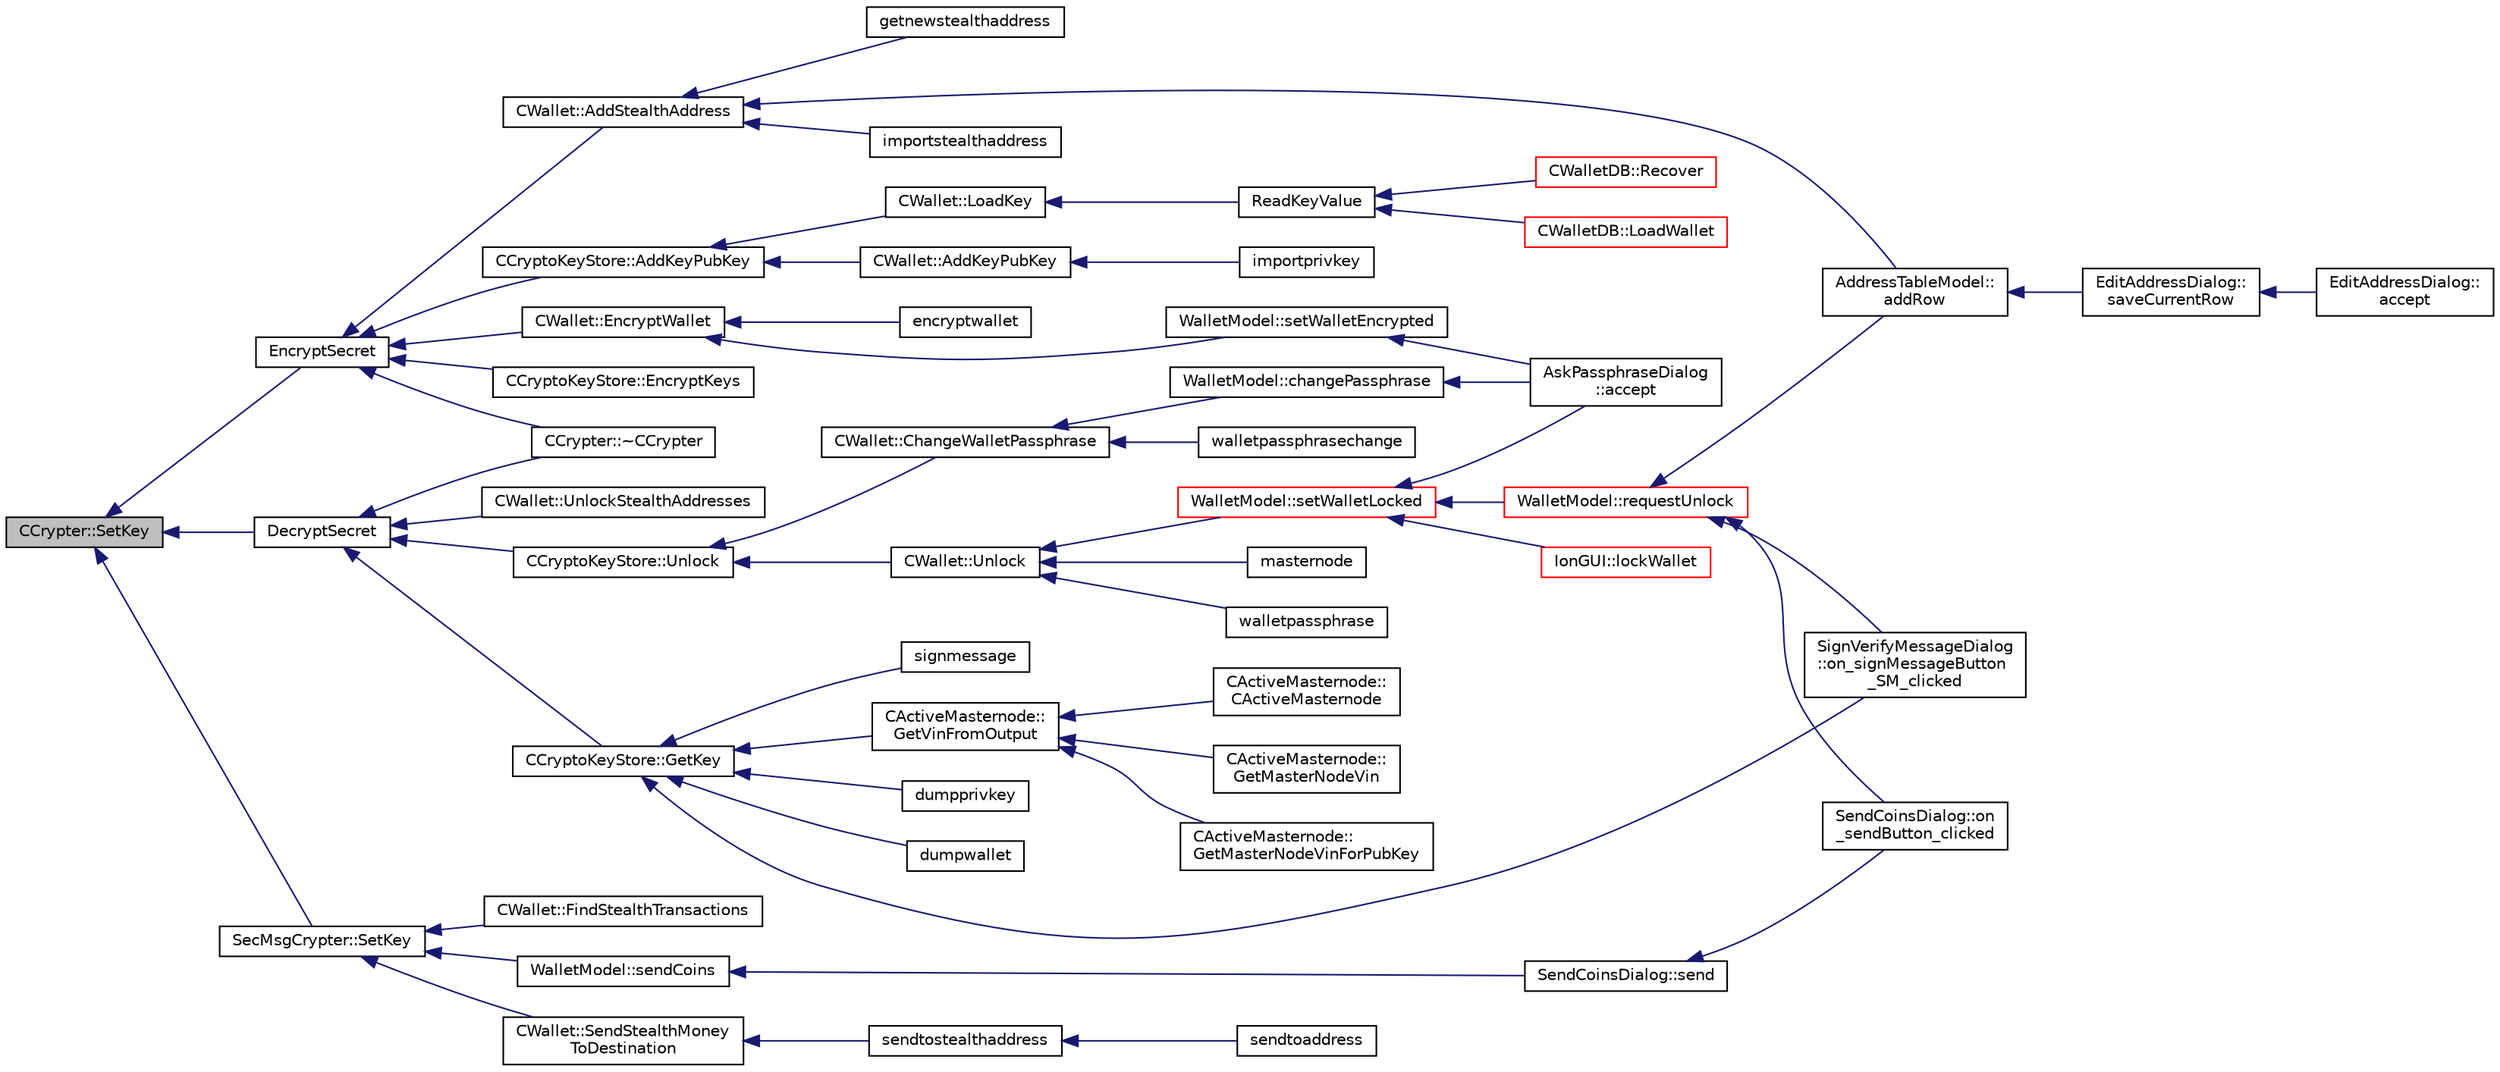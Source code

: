digraph "CCrypter::SetKey"
{
  edge [fontname="Helvetica",fontsize="10",labelfontname="Helvetica",labelfontsize="10"];
  node [fontname="Helvetica",fontsize="10",shape=record];
  rankdir="LR";
  Node97 [label="CCrypter::SetKey",height=0.2,width=0.4,color="black", fillcolor="grey75", style="filled", fontcolor="black"];
  Node97 -> Node98 [dir="back",color="midnightblue",fontsize="10",style="solid",fontname="Helvetica"];
  Node98 [label="EncryptSecret",height=0.2,width=0.4,color="black", fillcolor="white", style="filled",URL="$df/d1f/crypter_8h.html#a4fa4e3134d2b6e4913b9ce6369820697"];
  Node98 -> Node99 [dir="back",color="midnightblue",fontsize="10",style="solid",fontname="Helvetica"];
  Node99 [label="CCryptoKeyStore::AddKeyPubKey",height=0.2,width=0.4,color="black", fillcolor="white", style="filled",URL="$db/dad/class_c_crypto_key_store.html#a340109b8673267676a34664a76ed3274"];
  Node99 -> Node100 [dir="back",color="midnightblue",fontsize="10",style="solid",fontname="Helvetica"];
  Node100 [label="CWallet::AddKeyPubKey",height=0.2,width=0.4,color="black", fillcolor="white", style="filled",URL="$d2/de5/class_c_wallet.html#a3240da36cd717146296969227a3e0bd5"];
  Node100 -> Node101 [dir="back",color="midnightblue",fontsize="10",style="solid",fontname="Helvetica"];
  Node101 [label="importprivkey",height=0.2,width=0.4,color="black", fillcolor="white", style="filled",URL="$dc/dbf/rpcdump_8cpp.html#a3a6fdb974fce01220a895393d444e981"];
  Node99 -> Node102 [dir="back",color="midnightblue",fontsize="10",style="solid",fontname="Helvetica"];
  Node102 [label="CWallet::LoadKey",height=0.2,width=0.4,color="black", fillcolor="white", style="filled",URL="$d2/de5/class_c_wallet.html#a439bab81d7989f91a4f0909960516eea"];
  Node102 -> Node103 [dir="back",color="midnightblue",fontsize="10",style="solid",fontname="Helvetica"];
  Node103 [label="ReadKeyValue",height=0.2,width=0.4,color="black", fillcolor="white", style="filled",URL="$dc/d75/walletdb_8cpp.html#ad1f171cf096f5479805a06fc20480343"];
  Node103 -> Node104 [dir="back",color="midnightblue",fontsize="10",style="solid",fontname="Helvetica"];
  Node104 [label="CWalletDB::LoadWallet",height=0.2,width=0.4,color="red", fillcolor="white", style="filled",URL="$d4/d90/class_c_wallet_d_b.html#a14f26e53502d1a60dd2b034f830acf03"];
  Node103 -> Node110 [dir="back",color="midnightblue",fontsize="10",style="solid",fontname="Helvetica"];
  Node110 [label="CWalletDB::Recover",height=0.2,width=0.4,color="red", fillcolor="white", style="filled",URL="$d4/d90/class_c_wallet_d_b.html#a3ebeb12f37d9c66512e2bc2903a6854a"];
  Node98 -> Node112 [dir="back",color="midnightblue",fontsize="10",style="solid",fontname="Helvetica"];
  Node112 [label="CCryptoKeyStore::EncryptKeys",height=0.2,width=0.4,color="black", fillcolor="white", style="filled",URL="$db/dad/class_c_crypto_key_store.html#a8c0f6b63fb04193df16243c4459b7c61"];
  Node98 -> Node113 [dir="back",color="midnightblue",fontsize="10",style="solid",fontname="Helvetica"];
  Node113 [label="CCrypter::~CCrypter",height=0.2,width=0.4,color="black", fillcolor="white", style="filled",URL="$d7/d89/class_c_crypter.html#ac0dccc762fb60fe9605409232ebfaa0f"];
  Node98 -> Node114 [dir="back",color="midnightblue",fontsize="10",style="solid",fontname="Helvetica"];
  Node114 [label="CWallet::EncryptWallet",height=0.2,width=0.4,color="black", fillcolor="white", style="filled",URL="$d2/de5/class_c_wallet.html#ab34fe5bf771619dcbe22a65f013e5469"];
  Node114 -> Node115 [dir="back",color="midnightblue",fontsize="10",style="solid",fontname="Helvetica"];
  Node115 [label="WalletModel::setWalletEncrypted",height=0.2,width=0.4,color="black", fillcolor="white", style="filled",URL="$d4/d27/class_wallet_model.html#a444340830badcd48e3a4dd6b03d9c4d7"];
  Node115 -> Node116 [dir="back",color="midnightblue",fontsize="10",style="solid",fontname="Helvetica"];
  Node116 [label="AskPassphraseDialog\l::accept",height=0.2,width=0.4,color="black", fillcolor="white", style="filled",URL="$d8/d70/class_ask_passphrase_dialog.html#ac2f176af3693b73870d26ef0bfc6cbb9"];
  Node114 -> Node117 [dir="back",color="midnightblue",fontsize="10",style="solid",fontname="Helvetica"];
  Node117 [label="encryptwallet",height=0.2,width=0.4,color="black", fillcolor="white", style="filled",URL="$df/d1d/rpcwallet_8cpp.html#a5fb49bac2748015a256c63e9f8ccc539"];
  Node98 -> Node118 [dir="back",color="midnightblue",fontsize="10",style="solid",fontname="Helvetica"];
  Node118 [label="CWallet::AddStealthAddress",height=0.2,width=0.4,color="black", fillcolor="white", style="filled",URL="$d2/de5/class_c_wallet.html#a19d6a23e37ff619c741b7dfa9279b973"];
  Node118 -> Node119 [dir="back",color="midnightblue",fontsize="10",style="solid",fontname="Helvetica"];
  Node119 [label="AddressTableModel::\laddRow",height=0.2,width=0.4,color="black", fillcolor="white", style="filled",URL="$d9/ded/class_address_table_model.html#a08ab9ae401a18d193f0e39551de81280"];
  Node119 -> Node120 [dir="back",color="midnightblue",fontsize="10",style="solid",fontname="Helvetica"];
  Node120 [label="EditAddressDialog::\lsaveCurrentRow",height=0.2,width=0.4,color="black", fillcolor="white", style="filled",URL="$da/db7/class_edit_address_dialog.html#a8494a551799cd1f4c253e557424c206c"];
  Node120 -> Node121 [dir="back",color="midnightblue",fontsize="10",style="solid",fontname="Helvetica"];
  Node121 [label="EditAddressDialog::\laccept",height=0.2,width=0.4,color="black", fillcolor="white", style="filled",URL="$da/db7/class_edit_address_dialog.html#ac52b71129806bccf6533d0e9441393b6"];
  Node118 -> Node122 [dir="back",color="midnightblue",fontsize="10",style="solid",fontname="Helvetica"];
  Node122 [label="getnewstealthaddress",height=0.2,width=0.4,color="black", fillcolor="white", style="filled",URL="$df/d1d/rpcwallet_8cpp.html#a59139de50de79af3d3960ddbb5ee5340"];
  Node118 -> Node123 [dir="back",color="midnightblue",fontsize="10",style="solid",fontname="Helvetica"];
  Node123 [label="importstealthaddress",height=0.2,width=0.4,color="black", fillcolor="white", style="filled",URL="$df/d1d/rpcwallet_8cpp.html#a4bde25c1b4a97ec6068d2808594c9820"];
  Node97 -> Node124 [dir="back",color="midnightblue",fontsize="10",style="solid",fontname="Helvetica"];
  Node124 [label="DecryptSecret",height=0.2,width=0.4,color="black", fillcolor="white", style="filled",URL="$df/d1f/crypter_8h.html#aded00aa7498a7485a00e77a20856b3e4"];
  Node124 -> Node125 [dir="back",color="midnightblue",fontsize="10",style="solid",fontname="Helvetica"];
  Node125 [label="CCryptoKeyStore::Unlock",height=0.2,width=0.4,color="black", fillcolor="white", style="filled",URL="$db/dad/class_c_crypto_key_store.html#a81bd70e18aa75f566526620a74f9cd88"];
  Node125 -> Node126 [dir="back",color="midnightblue",fontsize="10",style="solid",fontname="Helvetica"];
  Node126 [label="CWallet::Unlock",height=0.2,width=0.4,color="black", fillcolor="white", style="filled",URL="$d2/de5/class_c_wallet.html#a654ae5a3a7c4c7c7bfd271f108781b40"];
  Node126 -> Node127 [dir="back",color="midnightblue",fontsize="10",style="solid",fontname="Helvetica"];
  Node127 [label="WalletModel::setWalletLocked",height=0.2,width=0.4,color="red", fillcolor="white", style="filled",URL="$d4/d27/class_wallet_model.html#a5a8b65bfaecb0813d64c733f4f34f090"];
  Node127 -> Node116 [dir="back",color="midnightblue",fontsize="10",style="solid",fontname="Helvetica"];
  Node127 -> Node128 [dir="back",color="midnightblue",fontsize="10",style="solid",fontname="Helvetica"];
  Node128 [label="IonGUI::lockWallet",height=0.2,width=0.4,color="red", fillcolor="white", style="filled",URL="$dc/d0b/class_ion_g_u_i.html#abfbef460c97022eea4d5e2dec1887ba0"];
  Node127 -> Node133 [dir="back",color="midnightblue",fontsize="10",style="solid",fontname="Helvetica"];
  Node133 [label="WalletModel::requestUnlock",height=0.2,width=0.4,color="red", fillcolor="white", style="filled",URL="$d4/d27/class_wallet_model.html#ae98eaede9493625ce778a0a873b3d124"];
  Node133 -> Node119 [dir="back",color="midnightblue",fontsize="10",style="solid",fontname="Helvetica"];
  Node133 -> Node138 [dir="back",color="midnightblue",fontsize="10",style="solid",fontname="Helvetica"];
  Node138 [label="SendCoinsDialog::on\l_sendButton_clicked",height=0.2,width=0.4,color="black", fillcolor="white", style="filled",URL="$d6/de6/class_send_coins_dialog.html#a2cab7cf9ea5040b9e2189297f7d3c764"];
  Node133 -> Node139 [dir="back",color="midnightblue",fontsize="10",style="solid",fontname="Helvetica"];
  Node139 [label="SignVerifyMessageDialog\l::on_signMessageButton\l_SM_clicked",height=0.2,width=0.4,color="black", fillcolor="white", style="filled",URL="$d1/d26/class_sign_verify_message_dialog.html#a2ef91b4ace68d63ab1c1d3cc6c13b5f9"];
  Node126 -> Node141 [dir="back",color="midnightblue",fontsize="10",style="solid",fontname="Helvetica"];
  Node141 [label="masternode",height=0.2,width=0.4,color="black", fillcolor="white", style="filled",URL="$d5/d6b/rpcstashedsend_8cpp.html#a30609e443aeb47c29ed0878d16b1b5e1"];
  Node126 -> Node142 [dir="back",color="midnightblue",fontsize="10",style="solid",fontname="Helvetica"];
  Node142 [label="walletpassphrase",height=0.2,width=0.4,color="black", fillcolor="white", style="filled",URL="$df/d1d/rpcwallet_8cpp.html#a733f7c70e7c18783935e6de9643c0086"];
  Node125 -> Node143 [dir="back",color="midnightblue",fontsize="10",style="solid",fontname="Helvetica"];
  Node143 [label="CWallet::ChangeWalletPassphrase",height=0.2,width=0.4,color="black", fillcolor="white", style="filled",URL="$d2/de5/class_c_wallet.html#a4abcec3066e7c462f4564c159fc15031"];
  Node143 -> Node144 [dir="back",color="midnightblue",fontsize="10",style="solid",fontname="Helvetica"];
  Node144 [label="WalletModel::changePassphrase",height=0.2,width=0.4,color="black", fillcolor="white", style="filled",URL="$d4/d27/class_wallet_model.html#a67ebff3f267b5c9973c0465184c085a4"];
  Node144 -> Node116 [dir="back",color="midnightblue",fontsize="10",style="solid",fontname="Helvetica"];
  Node143 -> Node145 [dir="back",color="midnightblue",fontsize="10",style="solid",fontname="Helvetica"];
  Node145 [label="walletpassphrasechange",height=0.2,width=0.4,color="black", fillcolor="white", style="filled",URL="$df/d1d/rpcwallet_8cpp.html#a84ad884957e24688433be32a9ca70933"];
  Node124 -> Node146 [dir="back",color="midnightblue",fontsize="10",style="solid",fontname="Helvetica"];
  Node146 [label="CCryptoKeyStore::GetKey",height=0.2,width=0.4,color="black", fillcolor="white", style="filled",URL="$db/dad/class_c_crypto_key_store.html#af46ec271fffb65a113702ba40a3738c8"];
  Node146 -> Node147 [dir="back",color="midnightblue",fontsize="10",style="solid",fontname="Helvetica"];
  Node147 [label="CActiveMasternode::\lGetVinFromOutput",height=0.2,width=0.4,color="black", fillcolor="white", style="filled",URL="$d9/d29/class_c_active_masternode.html#abc2ae1e24001f80ace4bbea2b6453944"];
  Node147 -> Node148 [dir="back",color="midnightblue",fontsize="10",style="solid",fontname="Helvetica"];
  Node148 [label="CActiveMasternode::\lGetMasterNodeVin",height=0.2,width=0.4,color="black", fillcolor="white", style="filled",URL="$d9/d29/class_c_active_masternode.html#adc93036b86ee9ef6abe5e0b783a51283"];
  Node147 -> Node149 [dir="back",color="midnightblue",fontsize="10",style="solid",fontname="Helvetica"];
  Node149 [label="CActiveMasternode::\lGetMasterNodeVinForPubKey",height=0.2,width=0.4,color="black", fillcolor="white", style="filled",URL="$d9/d29/class_c_active_masternode.html#ada17e6bbfd69a3acf166b49c10365da4"];
  Node147 -> Node150 [dir="back",color="midnightblue",fontsize="10",style="solid",fontname="Helvetica"];
  Node150 [label="CActiveMasternode::\lCActiveMasternode",height=0.2,width=0.4,color="black", fillcolor="white", style="filled",URL="$d9/d29/class_c_active_masternode.html#a7ffb946d1b2aad0054d3b3efce8c0543"];
  Node146 -> Node139 [dir="back",color="midnightblue",fontsize="10",style="solid",fontname="Helvetica"];
  Node146 -> Node151 [dir="back",color="midnightblue",fontsize="10",style="solid",fontname="Helvetica"];
  Node151 [label="dumpprivkey",height=0.2,width=0.4,color="black", fillcolor="white", style="filled",URL="$dc/dbf/rpcdump_8cpp.html#a4010fb238298e15c540d3e5ecd60f858"];
  Node146 -> Node152 [dir="back",color="midnightblue",fontsize="10",style="solid",fontname="Helvetica"];
  Node152 [label="dumpwallet",height=0.2,width=0.4,color="black", fillcolor="white", style="filled",URL="$dc/dbf/rpcdump_8cpp.html#a831ddf746d4f2500ba6f6c07f63445cd"];
  Node146 -> Node153 [dir="back",color="midnightblue",fontsize="10",style="solid",fontname="Helvetica"];
  Node153 [label="signmessage",height=0.2,width=0.4,color="black", fillcolor="white", style="filled",URL="$df/d1d/rpcwallet_8cpp.html#a315b42a2c859c4b50a54c1b05984928c"];
  Node124 -> Node113 [dir="back",color="midnightblue",fontsize="10",style="solid",fontname="Helvetica"];
  Node124 -> Node154 [dir="back",color="midnightblue",fontsize="10",style="solid",fontname="Helvetica"];
  Node154 [label="CWallet::UnlockStealthAddresses",height=0.2,width=0.4,color="black", fillcolor="white", style="filled",URL="$d2/de5/class_c_wallet.html#ac45af0632ea59c56295d3158b7387f33"];
  Node97 -> Node155 [dir="back",color="midnightblue",fontsize="10",style="solid",fontname="Helvetica"];
  Node155 [label="SecMsgCrypter::SetKey",height=0.2,width=0.4,color="black", fillcolor="white", style="filled",URL="$dc/dd6/class_sec_msg_crypter.html#a16056670b845c1e9fc28232feee9efd5"];
  Node155 -> Node156 [dir="back",color="midnightblue",fontsize="10",style="solid",fontname="Helvetica"];
  Node156 [label="WalletModel::sendCoins",height=0.2,width=0.4,color="black", fillcolor="white", style="filled",URL="$d4/d27/class_wallet_model.html#a053fb3ff2b8b0347f83e6bb591126746"];
  Node156 -> Node157 [dir="back",color="midnightblue",fontsize="10",style="solid",fontname="Helvetica"];
  Node157 [label="SendCoinsDialog::send",height=0.2,width=0.4,color="black", fillcolor="white", style="filled",URL="$d6/de6/class_send_coins_dialog.html#afd8d436a16ea7dba1276e8fdfdc8b2d3"];
  Node157 -> Node138 [dir="back",color="midnightblue",fontsize="10",style="solid",fontname="Helvetica"];
  Node155 -> Node158 [dir="back",color="midnightblue",fontsize="10",style="solid",fontname="Helvetica"];
  Node158 [label="CWallet::SendStealthMoney\lToDestination",height=0.2,width=0.4,color="black", fillcolor="white", style="filled",URL="$d2/de5/class_c_wallet.html#afce932bf3aa678046ab75eccff004858"];
  Node158 -> Node159 [dir="back",color="midnightblue",fontsize="10",style="solid",fontname="Helvetica"];
  Node159 [label="sendtostealthaddress",height=0.2,width=0.4,color="black", fillcolor="white", style="filled",URL="$df/d1d/rpcwallet_8cpp.html#ad901105908c7eea072067a49643a906e"];
  Node159 -> Node160 [dir="back",color="midnightblue",fontsize="10",style="solid",fontname="Helvetica"];
  Node160 [label="sendtoaddress",height=0.2,width=0.4,color="black", fillcolor="white", style="filled",URL="$df/d1d/rpcwallet_8cpp.html#a134064858f9cfa4775a6ae34cac2b133"];
  Node155 -> Node161 [dir="back",color="midnightblue",fontsize="10",style="solid",fontname="Helvetica"];
  Node161 [label="CWallet::FindStealthTransactions",height=0.2,width=0.4,color="black", fillcolor="white", style="filled",URL="$d2/de5/class_c_wallet.html#a5d0e2025dc7a87a0406be272b80509ee"];
}
